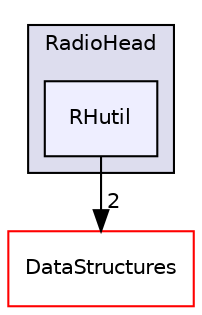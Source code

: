 digraph "C:/Users/disoz/Documents/GitHub/ERT2020GS/Telecom/RFmodem/lib/RadioHead/RHutil" {
  compound=true
  node [ fontsize="10", fontname="Helvetica"];
  edge [ labelfontsize="10", labelfontname="Helvetica"];
  subgraph clusterdir_ef78388813ba77867720a372781a96cc {
    graph [ bgcolor="#ddddee", pencolor="black", label="RadioHead" fontname="Helvetica", fontsize="10", URL="dir_ef78388813ba77867720a372781a96cc.html"]
  dir_903f9e936e87c738fa9e4c15f133ee8b [shape=box, label="RHutil", style="filled", fillcolor="#eeeeff", pencolor="black", URL="dir_903f9e936e87c738fa9e4c15f133ee8b.html"];
  }
  dir_02d2c86cd241969923768d6461021ed8 [shape=box label="DataStructures" fillcolor="white" style="filled" color="red" URL="dir_02d2c86cd241969923768d6461021ed8.html"];
  dir_903f9e936e87c738fa9e4c15f133ee8b->dir_02d2c86cd241969923768d6461021ed8 [headlabel="2", labeldistance=1.5 headhref="dir_000016_000005.html"];
}
